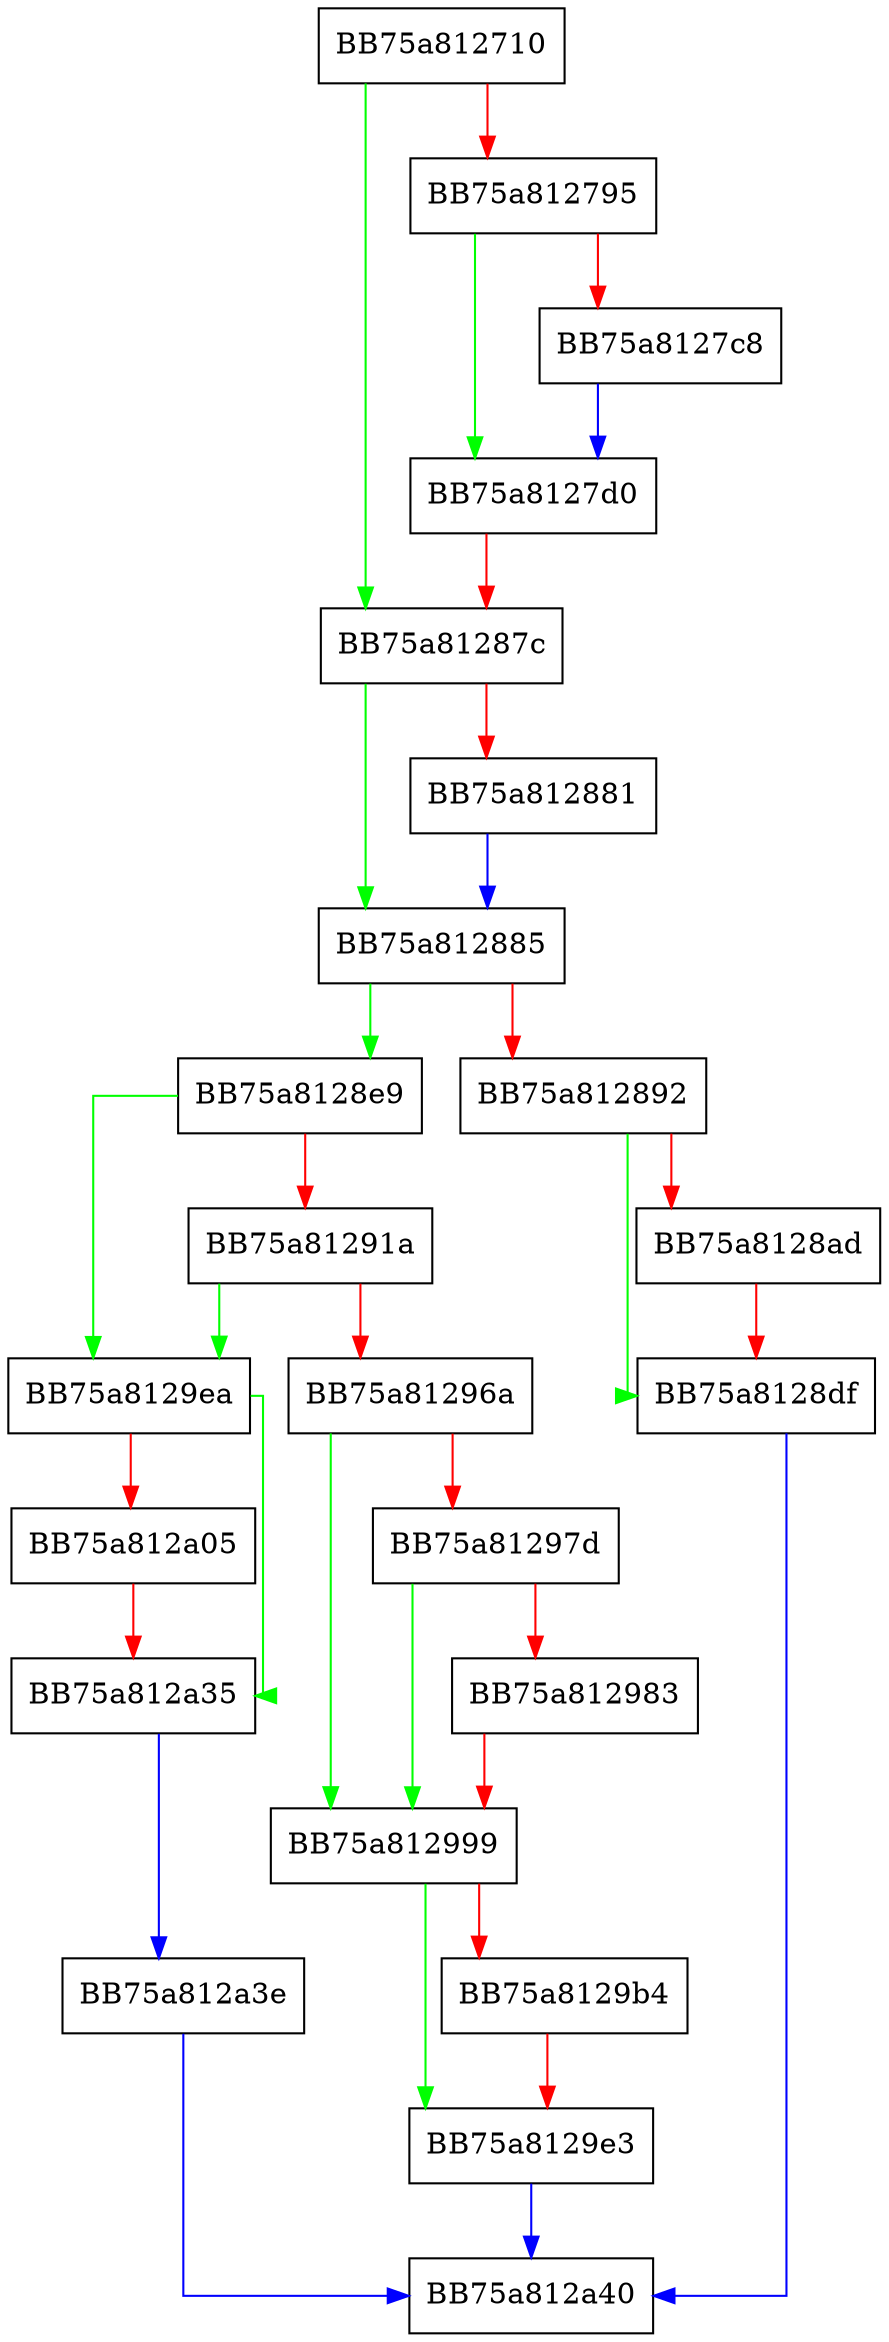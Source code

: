 digraph AddProcessInfo {
  node [shape="box"];
  graph [splines=ortho];
  BB75a812710 -> BB75a81287c [color="green"];
  BB75a812710 -> BB75a812795 [color="red"];
  BB75a812795 -> BB75a8127d0 [color="green"];
  BB75a812795 -> BB75a8127c8 [color="red"];
  BB75a8127c8 -> BB75a8127d0 [color="blue"];
  BB75a8127d0 -> BB75a81287c [color="red"];
  BB75a81287c -> BB75a812885 [color="green"];
  BB75a81287c -> BB75a812881 [color="red"];
  BB75a812881 -> BB75a812885 [color="blue"];
  BB75a812885 -> BB75a8128e9 [color="green"];
  BB75a812885 -> BB75a812892 [color="red"];
  BB75a812892 -> BB75a8128df [color="green"];
  BB75a812892 -> BB75a8128ad [color="red"];
  BB75a8128ad -> BB75a8128df [color="red"];
  BB75a8128df -> BB75a812a40 [color="blue"];
  BB75a8128e9 -> BB75a8129ea [color="green"];
  BB75a8128e9 -> BB75a81291a [color="red"];
  BB75a81291a -> BB75a8129ea [color="green"];
  BB75a81291a -> BB75a81296a [color="red"];
  BB75a81296a -> BB75a812999 [color="green"];
  BB75a81296a -> BB75a81297d [color="red"];
  BB75a81297d -> BB75a812999 [color="green"];
  BB75a81297d -> BB75a812983 [color="red"];
  BB75a812983 -> BB75a812999 [color="red"];
  BB75a812999 -> BB75a8129e3 [color="green"];
  BB75a812999 -> BB75a8129b4 [color="red"];
  BB75a8129b4 -> BB75a8129e3 [color="red"];
  BB75a8129e3 -> BB75a812a40 [color="blue"];
  BB75a8129ea -> BB75a812a35 [color="green"];
  BB75a8129ea -> BB75a812a05 [color="red"];
  BB75a812a05 -> BB75a812a35 [color="red"];
  BB75a812a35 -> BB75a812a3e [color="blue"];
  BB75a812a3e -> BB75a812a40 [color="blue"];
}